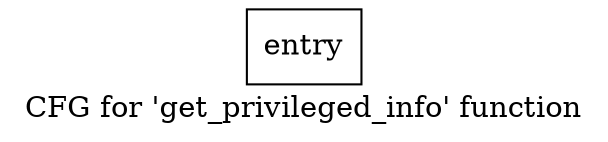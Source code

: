 digraph "CFG for 'get_privileged_info' function" {
	label="CFG for 'get_privileged_info' function";

	Node0x2618120 [shape=record,label="{entry}"];
}
